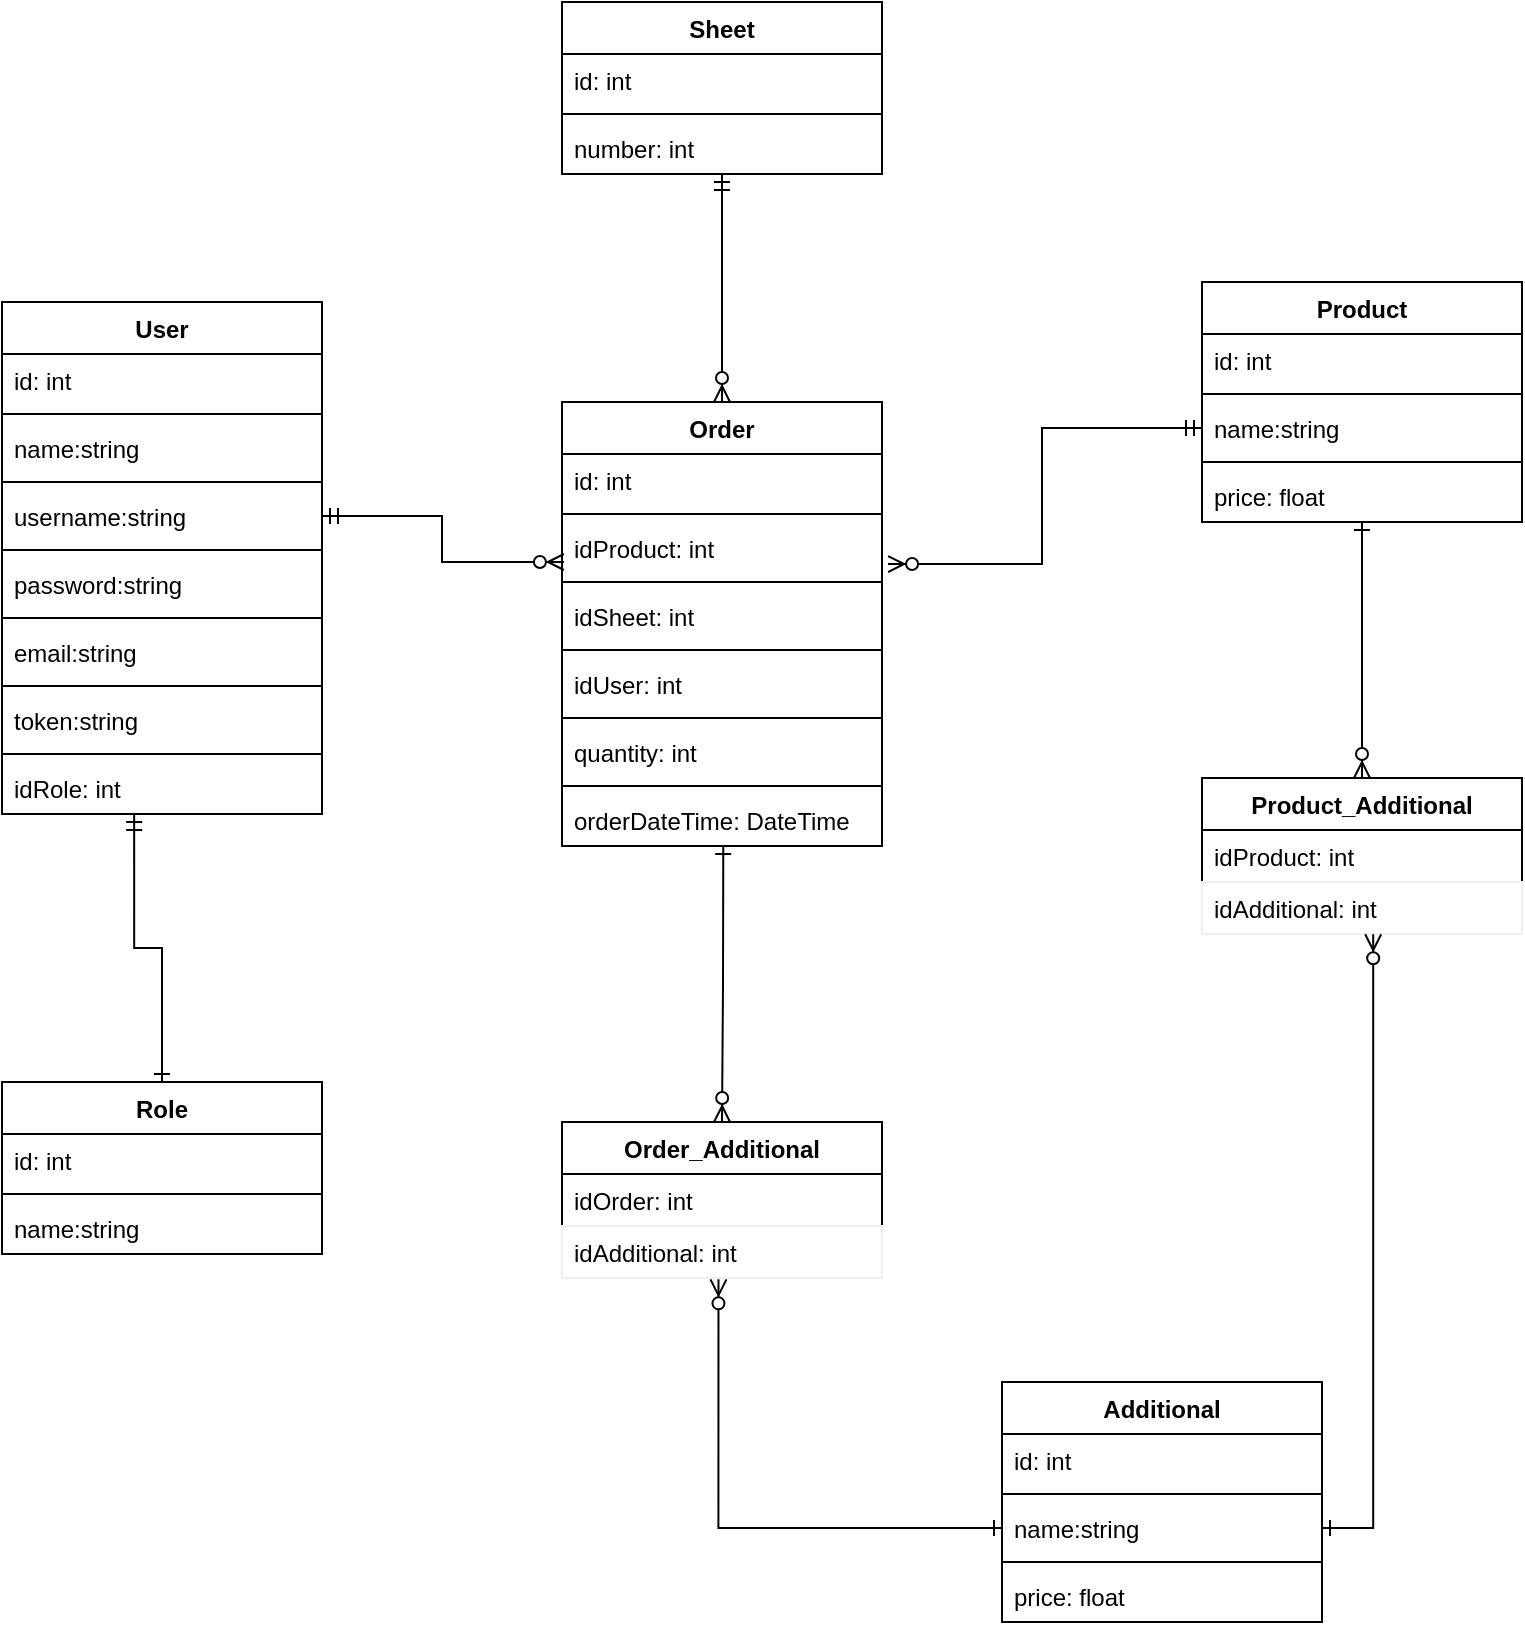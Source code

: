 <mxfile>
    <diagram id="zaw059wRB7nJ50JOk4U1" name="Page-1">
        <mxGraphModel dx="1201" dy="929" grid="1" gridSize="10" guides="1" tooltips="1" connect="1" arrows="1" fold="1" page="1" pageScale="1" pageWidth="850" pageHeight="1100" math="0" shadow="0">
            <root>
                <mxCell id="0"/>
                <mxCell id="1" parent="0"/>
                <mxCell id="3" value="Product" style="swimlane;fontStyle=1;align=center;verticalAlign=top;childLayout=stackLayout;horizontal=1;startSize=26;horizontalStack=0;resizeParent=1;resizeParentMax=0;resizeLast=0;collapsible=1;marginBottom=0;" parent="1" vertex="1">
                    <mxGeometry x="660" y="180" width="160" height="120" as="geometry"/>
                </mxCell>
                <mxCell id="4" value="id: int" style="text;strokeColor=none;fillColor=none;align=left;verticalAlign=top;spacingLeft=4;spacingRight=4;overflow=hidden;rotatable=0;points=[[0,0.5],[1,0.5]];portConstraint=eastwest;" parent="3" vertex="1">
                    <mxGeometry y="26" width="160" height="26" as="geometry"/>
                </mxCell>
                <mxCell id="19" value="" style="line;strokeWidth=1;fillColor=none;align=left;verticalAlign=middle;spacingTop=-1;spacingLeft=3;spacingRight=3;rotatable=0;labelPosition=right;points=[];portConstraint=eastwest;" parent="3" vertex="1">
                    <mxGeometry y="52" width="160" height="8" as="geometry"/>
                </mxCell>
                <mxCell id="15" value="name:string" style="text;strokeColor=none;fillColor=none;align=left;verticalAlign=top;spacingLeft=4;spacingRight=4;overflow=hidden;rotatable=0;points=[[0,0.5],[1,0.5]];portConstraint=eastwest;" parent="3" vertex="1">
                    <mxGeometry y="60" width="160" height="26" as="geometry"/>
                </mxCell>
                <mxCell id="5" value="" style="line;strokeWidth=1;fillColor=none;align=left;verticalAlign=middle;spacingTop=-1;spacingLeft=3;spacingRight=3;rotatable=0;labelPosition=right;points=[];portConstraint=eastwest;" parent="3" vertex="1">
                    <mxGeometry y="86" width="160" height="8" as="geometry"/>
                </mxCell>
                <mxCell id="6" value="price: float" style="text;strokeColor=none;fillColor=none;align=left;verticalAlign=top;spacingLeft=4;spacingRight=4;overflow=hidden;rotatable=0;points=[[0,0.5],[1,0.5]];portConstraint=eastwest;" parent="3" vertex="1">
                    <mxGeometry y="94" width="160" height="26" as="geometry"/>
                </mxCell>
                <mxCell id="37" style="edgeStyle=orthogonalEdgeStyle;rounded=0;orthogonalLoop=1;jettySize=auto;html=1;exitX=0.5;exitY=1;exitDx=0;exitDy=0;entryX=0.5;entryY=0;entryDx=0;entryDy=0;startArrow=ERmandOne;startFill=0;endArrow=ERzeroToMany;endFill=1;" parent="1" source="7" target="11" edge="1">
                    <mxGeometry relative="1" as="geometry"/>
                </mxCell>
                <mxCell id="7" value="Sheet" style="swimlane;fontStyle=1;align=center;verticalAlign=top;childLayout=stackLayout;horizontal=1;startSize=26;horizontalStack=0;resizeParent=1;resizeParentMax=0;resizeLast=0;collapsible=1;marginBottom=0;" parent="1" vertex="1">
                    <mxGeometry x="340" y="40" width="160" height="86" as="geometry"/>
                </mxCell>
                <mxCell id="16" value="id: int" style="text;strokeColor=none;fillColor=none;align=left;verticalAlign=top;spacingLeft=4;spacingRight=4;overflow=hidden;rotatable=0;points=[[0,0.5],[1,0.5]];portConstraint=eastwest;" parent="7" vertex="1">
                    <mxGeometry y="26" width="160" height="26" as="geometry"/>
                </mxCell>
                <mxCell id="20" value="" style="line;strokeWidth=1;fillColor=none;align=left;verticalAlign=middle;spacingTop=-1;spacingLeft=3;spacingRight=3;rotatable=0;labelPosition=right;points=[];portConstraint=eastwest;" parent="7" vertex="1">
                    <mxGeometry y="52" width="160" height="8" as="geometry"/>
                </mxCell>
                <mxCell id="8" value="number: int" style="text;strokeColor=none;fillColor=none;align=left;verticalAlign=top;spacingLeft=4;spacingRight=4;overflow=hidden;rotatable=0;points=[[0,0.5],[1,0.5]];portConstraint=eastwest;" parent="7" vertex="1">
                    <mxGeometry y="60" width="160" height="26" as="geometry"/>
                </mxCell>
                <mxCell id="11" value="Order" style="swimlane;fontStyle=1;align=center;verticalAlign=top;childLayout=stackLayout;horizontal=1;startSize=26;horizontalStack=0;resizeParent=1;resizeParentMax=0;resizeLast=0;collapsible=1;marginBottom=0;" parent="1" vertex="1">
                    <mxGeometry x="340" y="240" width="160" height="222" as="geometry"/>
                </mxCell>
                <mxCell id="17" value="id: int" style="text;strokeColor=none;fillColor=none;align=left;verticalAlign=top;spacingLeft=4;spacingRight=4;overflow=hidden;rotatable=0;points=[[0,0.5],[1,0.5]];portConstraint=eastwest;" parent="11" vertex="1">
                    <mxGeometry y="26" width="160" height="26" as="geometry"/>
                </mxCell>
                <mxCell id="21" value="" style="line;strokeWidth=1;fillColor=none;align=left;verticalAlign=middle;spacingTop=-1;spacingLeft=3;spacingRight=3;rotatable=0;labelPosition=right;points=[];portConstraint=eastwest;" parent="11" vertex="1">
                    <mxGeometry y="52" width="160" height="8" as="geometry"/>
                </mxCell>
                <mxCell id="12" value="idProduct: int" style="text;strokeColor=none;fillColor=none;align=left;verticalAlign=top;spacingLeft=4;spacingRight=4;overflow=hidden;rotatable=0;points=[[0,0.5],[1,0.5]];portConstraint=eastwest;" parent="11" vertex="1">
                    <mxGeometry y="60" width="160" height="26" as="geometry"/>
                </mxCell>
                <mxCell id="22" value="" style="line;strokeWidth=1;fillColor=none;align=left;verticalAlign=middle;spacingTop=-1;spacingLeft=3;spacingRight=3;rotatable=0;labelPosition=right;points=[];portConstraint=eastwest;" parent="11" vertex="1">
                    <mxGeometry y="86" width="160" height="8" as="geometry"/>
                </mxCell>
                <mxCell id="18" value="idSheet: int" style="text;strokeColor=none;fillColor=none;align=left;verticalAlign=top;spacingLeft=4;spacingRight=4;overflow=hidden;rotatable=0;points=[[0,0.5],[1,0.5]];portConstraint=eastwest;" parent="11" vertex="1">
                    <mxGeometry y="94" width="160" height="26" as="geometry"/>
                </mxCell>
                <mxCell id="29" value="" style="line;strokeWidth=1;fillColor=none;align=left;verticalAlign=middle;spacingTop=-1;spacingLeft=3;spacingRight=3;rotatable=0;labelPosition=right;points=[];portConstraint=eastwest;" parent="11" vertex="1">
                    <mxGeometry y="120" width="160" height="8" as="geometry"/>
                </mxCell>
                <mxCell id="30" value="idUser: int" style="text;strokeColor=none;fillColor=none;align=left;verticalAlign=top;spacingLeft=4;spacingRight=4;overflow=hidden;rotatable=0;points=[[0,0.5],[1,0.5]];portConstraint=eastwest;" parent="11" vertex="1">
                    <mxGeometry y="128" width="160" height="26" as="geometry"/>
                </mxCell>
                <mxCell id="13" value="" style="line;strokeWidth=1;fillColor=none;align=left;verticalAlign=middle;spacingTop=-1;spacingLeft=3;spacingRight=3;rotatable=0;labelPosition=right;points=[];portConstraint=eastwest;" parent="11" vertex="1">
                    <mxGeometry y="154" width="160" height="8" as="geometry"/>
                </mxCell>
                <mxCell id="38" value="quantity: int" style="text;strokeColor=none;fillColor=none;align=left;verticalAlign=top;spacingLeft=4;spacingRight=4;overflow=hidden;rotatable=0;points=[[0,0.5],[1,0.5]];portConstraint=eastwest;" parent="11" vertex="1">
                    <mxGeometry y="162" width="160" height="26" as="geometry"/>
                </mxCell>
                <mxCell id="39" value="" style="line;strokeWidth=1;fillColor=none;align=left;verticalAlign=middle;spacingTop=-1;spacingLeft=3;spacingRight=3;rotatable=0;labelPosition=right;points=[];portConstraint=eastwest;" parent="11" vertex="1">
                    <mxGeometry y="188" width="160" height="8" as="geometry"/>
                </mxCell>
                <mxCell id="14" value="orderDateTime: DateTime" style="text;strokeColor=none;fillColor=none;align=left;verticalAlign=top;spacingLeft=4;spacingRight=4;overflow=hidden;rotatable=0;points=[[0,0.5],[1,0.5]];portConstraint=eastwest;" parent="11" vertex="1">
                    <mxGeometry y="196" width="160" height="26" as="geometry"/>
                </mxCell>
                <mxCell id="23" value="User" style="swimlane;fontStyle=1;align=center;verticalAlign=top;childLayout=stackLayout;horizontal=1;startSize=26;horizontalStack=0;resizeParent=1;resizeParentMax=0;resizeLast=0;collapsible=1;marginBottom=0;" parent="1" vertex="1">
                    <mxGeometry x="60" y="190" width="160" height="256" as="geometry"/>
                </mxCell>
                <mxCell id="24" value="id: int" style="text;strokeColor=none;fillColor=none;align=left;verticalAlign=top;spacingLeft=4;spacingRight=4;overflow=hidden;rotatable=0;points=[[0,0.5],[1,0.5]];portConstraint=eastwest;" parent="23" vertex="1">
                    <mxGeometry y="26" width="160" height="26" as="geometry"/>
                </mxCell>
                <mxCell id="25" value="" style="line;strokeWidth=1;fillColor=none;align=left;verticalAlign=middle;spacingTop=-1;spacingLeft=3;spacingRight=3;rotatable=0;labelPosition=right;points=[];portConstraint=eastwest;" parent="23" vertex="1">
                    <mxGeometry y="52" width="160" height="8" as="geometry"/>
                </mxCell>
                <mxCell id="26" value="name:string" style="text;strokeColor=none;fillColor=none;align=left;verticalAlign=top;spacingLeft=4;spacingRight=4;overflow=hidden;rotatable=0;points=[[0,0.5],[1,0.5]];portConstraint=eastwest;" parent="23" vertex="1">
                    <mxGeometry y="60" width="160" height="26" as="geometry"/>
                </mxCell>
                <mxCell id="27" value="" style="line;strokeWidth=1;fillColor=none;align=left;verticalAlign=middle;spacingTop=-1;spacingLeft=3;spacingRight=3;rotatable=0;labelPosition=right;points=[];portConstraint=eastwest;" parent="23" vertex="1">
                    <mxGeometry y="86" width="160" height="8" as="geometry"/>
                </mxCell>
                <mxCell id="33" value="username:string" style="text;strokeColor=none;fillColor=none;align=left;verticalAlign=top;spacingLeft=4;spacingRight=4;overflow=hidden;rotatable=0;points=[[0,0.5],[1,0.5]];portConstraint=eastwest;" parent="23" vertex="1">
                    <mxGeometry y="94" width="160" height="26" as="geometry"/>
                </mxCell>
                <mxCell id="34" value="" style="line;strokeWidth=1;fillColor=none;align=left;verticalAlign=middle;spacingTop=-1;spacingLeft=3;spacingRight=3;rotatable=0;labelPosition=right;points=[];portConstraint=eastwest;" parent="23" vertex="1">
                    <mxGeometry y="120" width="160" height="8" as="geometry"/>
                </mxCell>
                <mxCell id="31" value="password:string" style="text;strokeColor=none;fillColor=none;align=left;verticalAlign=top;spacingLeft=4;spacingRight=4;overflow=hidden;rotatable=0;points=[[0,0.5],[1,0.5]];portConstraint=eastwest;" parent="23" vertex="1">
                    <mxGeometry y="128" width="160" height="26" as="geometry"/>
                </mxCell>
                <mxCell id="32" value="" style="line;strokeWidth=1;fillColor=none;align=left;verticalAlign=middle;spacingTop=-1;spacingLeft=3;spacingRight=3;rotatable=0;labelPosition=right;points=[];portConstraint=eastwest;" parent="23" vertex="1">
                    <mxGeometry y="154" width="160" height="8" as="geometry"/>
                </mxCell>
                <mxCell id="55" value="email:string" style="text;strokeColor=none;fillColor=none;align=left;verticalAlign=top;spacingLeft=4;spacingRight=4;overflow=hidden;rotatable=0;points=[[0,0.5],[1,0.5]];portConstraint=eastwest;" parent="23" vertex="1">
                    <mxGeometry y="162" width="160" height="26" as="geometry"/>
                </mxCell>
                <mxCell id="56" value="" style="line;strokeWidth=1;fillColor=none;align=left;verticalAlign=middle;spacingTop=-1;spacingLeft=3;spacingRight=3;rotatable=0;labelPosition=right;points=[];portConstraint=eastwest;" parent="23" vertex="1">
                    <mxGeometry y="188" width="160" height="8" as="geometry"/>
                </mxCell>
                <mxCell id="57" value="token:string" style="text;strokeColor=none;fillColor=none;align=left;verticalAlign=top;spacingLeft=4;spacingRight=4;overflow=hidden;rotatable=0;points=[[0,0.5],[1,0.5]];portConstraint=eastwest;" parent="23" vertex="1">
                    <mxGeometry y="196" width="160" height="26" as="geometry"/>
                </mxCell>
                <mxCell id="58" value="" style="line;strokeWidth=1;fillColor=none;align=left;verticalAlign=middle;spacingTop=-1;spacingLeft=3;spacingRight=3;rotatable=0;labelPosition=right;points=[];portConstraint=eastwest;" parent="23" vertex="1">
                    <mxGeometry y="222" width="160" height="8" as="geometry"/>
                </mxCell>
                <mxCell id="28" value="idRole: int" style="text;strokeColor=none;fillColor=none;align=left;verticalAlign=top;spacingLeft=4;spacingRight=4;overflow=hidden;rotatable=0;points=[[0,0.5],[1,0.5]];portConstraint=eastwest;" parent="23" vertex="1">
                    <mxGeometry y="230" width="160" height="26" as="geometry"/>
                </mxCell>
                <mxCell id="35" style="edgeStyle=orthogonalEdgeStyle;rounded=0;orthogonalLoop=1;jettySize=auto;html=1;exitX=1;exitY=0.5;exitDx=0;exitDy=0;entryX=0.006;entryY=0.769;entryDx=0;entryDy=0;entryPerimeter=0;endArrow=ERzeroToMany;endFill=1;startArrow=ERmandOne;startFill=0;" parent="1" source="33" target="12" edge="1">
                    <mxGeometry relative="1" as="geometry"/>
                </mxCell>
                <mxCell id="36" style="edgeStyle=orthogonalEdgeStyle;rounded=0;orthogonalLoop=1;jettySize=auto;html=1;exitX=0;exitY=0.5;exitDx=0;exitDy=0;entryX=1.019;entryY=0.808;entryDx=0;entryDy=0;entryPerimeter=0;endArrow=ERzeroToMany;endFill=1;startArrow=ERmandOne;startFill=0;" parent="1" source="15" target="12" edge="1">
                    <mxGeometry relative="1" as="geometry"/>
                </mxCell>
                <mxCell id="40" value="Additional" style="swimlane;fontStyle=1;align=center;verticalAlign=top;childLayout=stackLayout;horizontal=1;startSize=26;horizontalStack=0;resizeParent=1;resizeParentMax=0;resizeLast=0;collapsible=1;marginBottom=0;" parent="1" vertex="1">
                    <mxGeometry x="560" y="730" width="160" height="120" as="geometry"/>
                </mxCell>
                <mxCell id="41" value="id: int" style="text;strokeColor=none;fillColor=none;align=left;verticalAlign=top;spacingLeft=4;spacingRight=4;overflow=hidden;rotatable=0;points=[[0,0.5],[1,0.5]];portConstraint=eastwest;" parent="40" vertex="1">
                    <mxGeometry y="26" width="160" height="26" as="geometry"/>
                </mxCell>
                <mxCell id="42" value="" style="line;strokeWidth=1;fillColor=none;align=left;verticalAlign=middle;spacingTop=-1;spacingLeft=3;spacingRight=3;rotatable=0;labelPosition=right;points=[];portConstraint=eastwest;" parent="40" vertex="1">
                    <mxGeometry y="52" width="160" height="8" as="geometry"/>
                </mxCell>
                <mxCell id="43" value="name:string" style="text;strokeColor=none;fillColor=none;align=left;verticalAlign=top;spacingLeft=4;spacingRight=4;overflow=hidden;rotatable=0;points=[[0,0.5],[1,0.5]];portConstraint=eastwest;" parent="40" vertex="1">
                    <mxGeometry y="60" width="160" height="26" as="geometry"/>
                </mxCell>
                <mxCell id="44" value="" style="line;strokeWidth=1;fillColor=none;align=left;verticalAlign=middle;spacingTop=-1;spacingLeft=3;spacingRight=3;rotatable=0;labelPosition=right;points=[];portConstraint=eastwest;" parent="40" vertex="1">
                    <mxGeometry y="86" width="160" height="8" as="geometry"/>
                </mxCell>
                <mxCell id="45" value="price: float" style="text;strokeColor=none;fillColor=none;align=left;verticalAlign=top;spacingLeft=4;spacingRight=4;overflow=hidden;rotatable=0;points=[[0,0.5],[1,0.5]];portConstraint=eastwest;" parent="40" vertex="1">
                    <mxGeometry y="94" width="160" height="26" as="geometry"/>
                </mxCell>
                <mxCell id="53" style="edgeStyle=orthogonalEdgeStyle;rounded=0;orthogonalLoop=1;jettySize=auto;html=1;startArrow=ERzeroToMany;startFill=1;endArrow=ERone;endFill=0;" parent="1" source="47" edge="1">
                    <mxGeometry relative="1" as="geometry">
                        <mxPoint x="740" y="300" as="targetPoint"/>
                        <Array as="points">
                            <mxPoint x="740" y="300"/>
                        </Array>
                    </mxGeometry>
                </mxCell>
                <mxCell id="47" value="Product_Additional" style="swimlane;fontStyle=1;align=center;verticalAlign=top;childLayout=stackLayout;horizontal=1;startSize=26;horizontalStack=0;resizeParent=1;resizeParentMax=0;resizeLast=0;collapsible=1;marginBottom=0;" parent="1" vertex="1">
                    <mxGeometry x="660" y="428" width="160" height="78" as="geometry"/>
                </mxCell>
                <mxCell id="48" value="idProduct: int" style="text;strokeColor=none;fillColor=none;align=left;verticalAlign=top;spacingLeft=4;spacingRight=4;overflow=hidden;rotatable=0;points=[[0,0.5],[1,0.5]];portConstraint=eastwest;" parent="47" vertex="1">
                    <mxGeometry y="26" width="160" height="26" as="geometry"/>
                </mxCell>
                <mxCell id="75" value="idAdditional: int" style="text;fillColor=none;align=left;verticalAlign=top;spacingLeft=4;spacingRight=4;overflow=hidden;rotatable=0;points=[[0,0.5],[1,0.5]];portConstraint=eastwest;strokeColor=#f0f0f0;" vertex="1" parent="47">
                    <mxGeometry y="52" width="160" height="26" as="geometry"/>
                </mxCell>
                <mxCell id="54" style="edgeStyle=orthogonalEdgeStyle;rounded=0;orthogonalLoop=1;jettySize=auto;html=1;entryX=0.535;entryY=1.006;entryDx=0;entryDy=0;entryPerimeter=0;startArrow=ERone;startFill=0;endArrow=ERzeroToMany;endFill=1;" parent="1" source="43" target="75" edge="1">
                    <mxGeometry relative="1" as="geometry">
                        <mxPoint x="743.2" y="514.494" as="targetPoint"/>
                    </mxGeometry>
                </mxCell>
                <mxCell id="65" style="edgeStyle=orthogonalEdgeStyle;rounded=0;orthogonalLoop=1;jettySize=auto;html=1;entryX=0.413;entryY=1;entryDx=0;entryDy=0;entryPerimeter=0;startArrow=ERone;startFill=0;endArrow=ERmandOne;endFill=0;" parent="1" source="59" target="28" edge="1">
                    <mxGeometry relative="1" as="geometry">
                        <mxPoint x="140" y="480" as="targetPoint"/>
                    </mxGeometry>
                </mxCell>
                <mxCell id="59" value="Role" style="swimlane;fontStyle=1;align=center;verticalAlign=top;childLayout=stackLayout;horizontal=1;startSize=26;horizontalStack=0;resizeParent=1;resizeParentMax=0;resizeLast=0;collapsible=1;marginBottom=0;" parent="1" vertex="1">
                    <mxGeometry x="60" y="580" width="160" height="86" as="geometry"/>
                </mxCell>
                <mxCell id="60" value="id: int" style="text;strokeColor=none;fillColor=none;align=left;verticalAlign=top;spacingLeft=4;spacingRight=4;overflow=hidden;rotatable=0;points=[[0,0.5],[1,0.5]];portConstraint=eastwest;" parent="59" vertex="1">
                    <mxGeometry y="26" width="160" height="26" as="geometry"/>
                </mxCell>
                <mxCell id="61" value="" style="line;strokeWidth=1;fillColor=none;align=left;verticalAlign=middle;spacingTop=-1;spacingLeft=3;spacingRight=3;rotatable=0;labelPosition=right;points=[];portConstraint=eastwest;" parent="59" vertex="1">
                    <mxGeometry y="52" width="160" height="8" as="geometry"/>
                </mxCell>
                <mxCell id="62" value="name:string" style="text;strokeColor=none;fillColor=none;align=left;verticalAlign=top;spacingLeft=4;spacingRight=4;overflow=hidden;rotatable=0;points=[[0,0.5],[1,0.5]];portConstraint=eastwest;" parent="59" vertex="1">
                    <mxGeometry y="60" width="160" height="26" as="geometry"/>
                </mxCell>
                <mxCell id="73" style="edgeStyle=orthogonalEdgeStyle;rounded=0;orthogonalLoop=1;jettySize=auto;html=1;exitX=0.5;exitY=0;exitDx=0;exitDy=0;entryX=0.504;entryY=1;entryDx=0;entryDy=0;entryPerimeter=0;endArrow=ERone;endFill=0;startArrow=ERzeroToMany;startFill=1;" edge="1" parent="1" target="14">
                    <mxGeometry relative="1" as="geometry">
                        <mxPoint x="420" y="600" as="sourcePoint"/>
                    </mxGeometry>
                </mxCell>
                <mxCell id="74" style="edgeStyle=orthogonalEdgeStyle;rounded=0;orthogonalLoop=1;jettySize=auto;html=1;exitX=0;exitY=0.5;exitDx=0;exitDy=0;entryX=0.489;entryY=1.026;entryDx=0;entryDy=0;entryPerimeter=0;startArrow=ERone;startFill=0;endArrow=ERzeroToMany;endFill=1;" edge="1" parent="1" source="43" target="78">
                    <mxGeometry relative="1" as="geometry">
                        <mxPoint x="418.24" y="719.506" as="targetPoint"/>
                    </mxGeometry>
                </mxCell>
                <mxCell id="76" value="Order_Additional" style="swimlane;fontStyle=1;align=center;verticalAlign=top;childLayout=stackLayout;horizontal=1;startSize=26;horizontalStack=0;resizeParent=1;resizeParentMax=0;resizeLast=0;collapsible=1;marginBottom=0;" vertex="1" parent="1">
                    <mxGeometry x="340" y="600" width="160" height="78" as="geometry"/>
                </mxCell>
                <mxCell id="77" value="idOrder: int" style="text;strokeColor=none;fillColor=none;align=left;verticalAlign=top;spacingLeft=4;spacingRight=4;overflow=hidden;rotatable=0;points=[[0,0.5],[1,0.5]];portConstraint=eastwest;" vertex="1" parent="76">
                    <mxGeometry y="26" width="160" height="26" as="geometry"/>
                </mxCell>
                <mxCell id="78" value="idAdditional: int" style="text;fillColor=none;align=left;verticalAlign=top;spacingLeft=4;spacingRight=4;overflow=hidden;rotatable=0;points=[[0,0.5],[1,0.5]];portConstraint=eastwest;strokeColor=#f0f0f0;" vertex="1" parent="76">
                    <mxGeometry y="52" width="160" height="26" as="geometry"/>
                </mxCell>
            </root>
        </mxGraphModel>
    </diagram>
</mxfile>